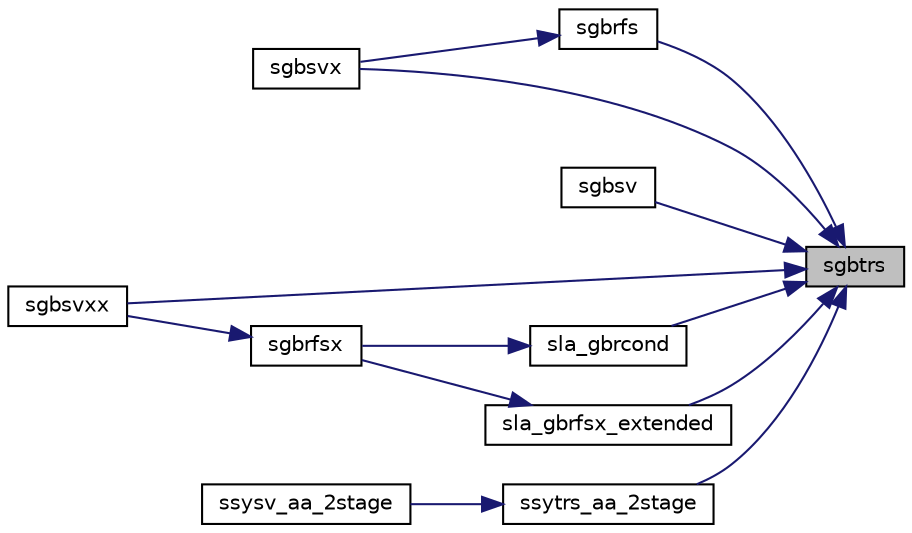 digraph "sgbtrs"
{
 // LATEX_PDF_SIZE
  edge [fontname="Helvetica",fontsize="10",labelfontname="Helvetica",labelfontsize="10"];
  node [fontname="Helvetica",fontsize="10",shape=record];
  rankdir="RL";
  Node1 [label="sgbtrs",height=0.2,width=0.4,color="black", fillcolor="grey75", style="filled", fontcolor="black",tooltip="SGBTRS"];
  Node1 -> Node2 [dir="back",color="midnightblue",fontsize="10",style="solid",fontname="Helvetica"];
  Node2 [label="sgbrfs",height=0.2,width=0.4,color="black", fillcolor="white", style="filled",URL="$sgbrfs_8f.html#a7f306ebeac9cac6e32fb0d3092d336aa",tooltip="SGBRFS"];
  Node2 -> Node3 [dir="back",color="midnightblue",fontsize="10",style="solid",fontname="Helvetica"];
  Node3 [label="sgbsvx",height=0.2,width=0.4,color="black", fillcolor="white", style="filled",URL="$sgbsvx_8f.html#ae509be897c5d8dc6885d2b5f13ec2e4a",tooltip="SGBSVX computes the solution to system of linear equations A * X = B for GB matrices"];
  Node1 -> Node4 [dir="back",color="midnightblue",fontsize="10",style="solid",fontname="Helvetica"];
  Node4 [label="sgbsv",height=0.2,width=0.4,color="black", fillcolor="white", style="filled",URL="$sgbsv_8f.html#a3656935309a19ed624052103572a4a47",tooltip="SGBSV computes the solution to system of linear equations A * X = B for GB matrices (simple driver)"];
  Node1 -> Node3 [dir="back",color="midnightblue",fontsize="10",style="solid",fontname="Helvetica"];
  Node1 -> Node5 [dir="back",color="midnightblue",fontsize="10",style="solid",fontname="Helvetica"];
  Node5 [label="sgbsvxx",height=0.2,width=0.4,color="black", fillcolor="white", style="filled",URL="$sgbsvxx_8f.html#ab7b2d018021516f6f0b0f4f6199f32ae",tooltip="SGBSVXX computes the solution to system of linear equations A * X = B for GB matrices"];
  Node1 -> Node6 [dir="back",color="midnightblue",fontsize="10",style="solid",fontname="Helvetica"];
  Node6 [label="sla_gbrcond",height=0.2,width=0.4,color="black", fillcolor="white", style="filled",URL="$sla__gbrcond_8f.html#a1ff0196682b9e07d55a9267e236a9be5",tooltip="SLA_GBRCOND estimates the Skeel condition number for a general banded matrix."];
  Node6 -> Node7 [dir="back",color="midnightblue",fontsize="10",style="solid",fontname="Helvetica"];
  Node7 [label="sgbrfsx",height=0.2,width=0.4,color="black", fillcolor="white", style="filled",URL="$sgbrfsx_8f.html#a4b997132d5e41418449796f85b12fcc5",tooltip="SGBRFSX"];
  Node7 -> Node5 [dir="back",color="midnightblue",fontsize="10",style="solid",fontname="Helvetica"];
  Node1 -> Node8 [dir="back",color="midnightblue",fontsize="10",style="solid",fontname="Helvetica"];
  Node8 [label="sla_gbrfsx_extended",height=0.2,width=0.4,color="black", fillcolor="white", style="filled",URL="$sla__gbrfsx__extended_8f.html#a5ce5ba6e2efc6f91b09cb066ec7d0eed",tooltip="SLA_GBRFSX_EXTENDED improves the computed solution to a system of linear equations for general banded..."];
  Node8 -> Node7 [dir="back",color="midnightblue",fontsize="10",style="solid",fontname="Helvetica"];
  Node1 -> Node9 [dir="back",color="midnightblue",fontsize="10",style="solid",fontname="Helvetica"];
  Node9 [label="ssytrs_aa_2stage",height=0.2,width=0.4,color="black", fillcolor="white", style="filled",URL="$ssytrs__aa__2stage_8f.html#a7f826d71f9e154ac2935ee89ee655cb5",tooltip="SSYTRS_AA_2STAGE"];
  Node9 -> Node10 [dir="back",color="midnightblue",fontsize="10",style="solid",fontname="Helvetica"];
  Node10 [label="ssysv_aa_2stage",height=0.2,width=0.4,color="black", fillcolor="white", style="filled",URL="$ssysv__aa__2stage_8f.html#a40ea39ef8e6de4553ff0a099910ede7f",tooltip="SSYSV_AA_2STAGE computes the solution to system of linear equations A * X = B for SY matrices"];
}
